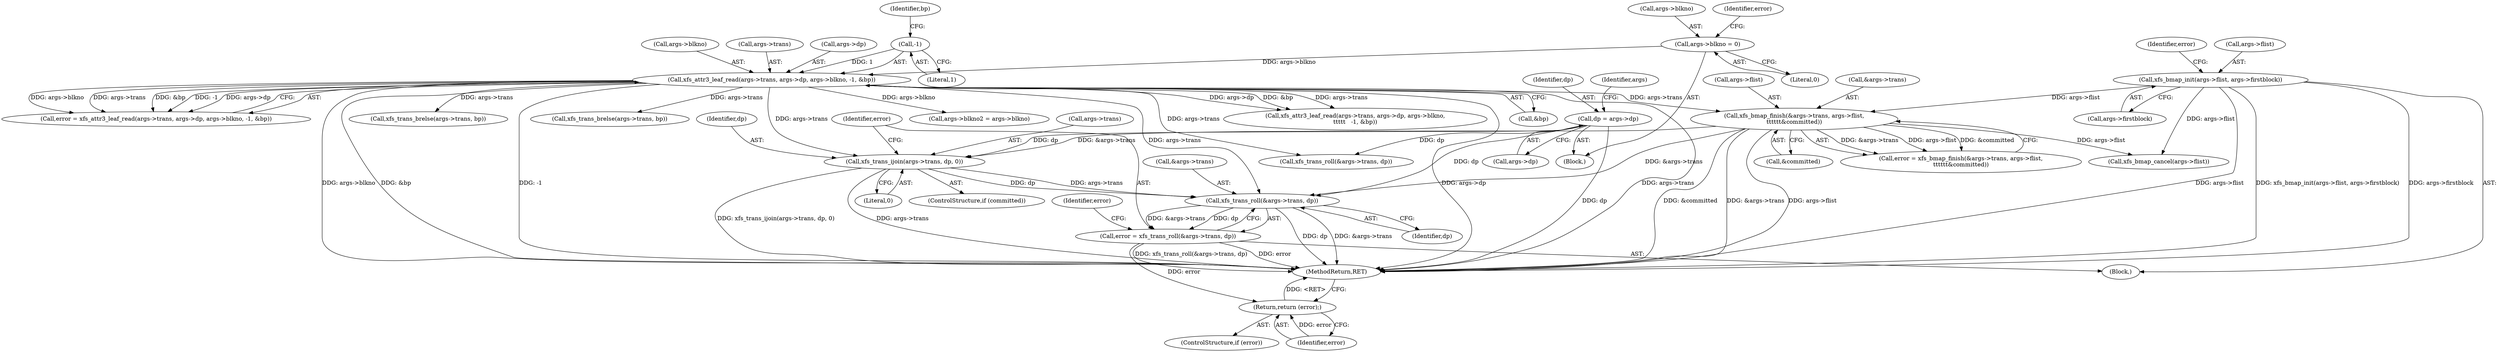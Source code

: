 digraph "0_linux_8275cdd0e7ac550dcce2b3ef6d2fb3b808c1ae59_0@pointer" {
"1000319" [label="(Call,xfs_trans_ijoin(args->trans, dp, 0))"];
"1000291" [label="(Call,xfs_bmap_finish(&args->trans, args->flist,\n\t\t\t\t\t\t&committed))"];
"1000146" [label="(Call,xfs_attr3_leaf_read(args->trans, args->dp, args->blkno, -1, &bp))"];
"1000139" [label="(Call,args->blkno = 0)"];
"1000156" [label="(Call,-1)"];
"1000274" [label="(Call,xfs_bmap_init(args->flist, args->firstblock))"];
"1000134" [label="(Call,dp = args->dp)"];
"1000327" [label="(Call,xfs_trans_roll(&args->trans, dp))"];
"1000325" [label="(Call,error = xfs_trans_roll(&args->trans, dp))"];
"1000335" [label="(Return,return (error);)"];
"1000324" [label="(Literal,0)"];
"1000326" [label="(Identifier,error)"];
"1000274" [label="(Call,xfs_bmap_init(args->flist, args->firstblock))"];
"1000125" [label="(Block,)"];
"1000145" [label="(Identifier,error)"];
"1000291" [label="(Call,xfs_bmap_finish(&args->trans, args->flist,\n\t\t\t\t\t\t&committed))"];
"1000332" [label="(Identifier,dp)"];
"1000299" [label="(Call,&committed)"];
"1000157" [label="(Literal,1)"];
"1000435" [label="(Call,xfs_attr3_leaf_read(args->trans, args->dp, args->blkno,\n\t\t\t\t\t   -1, &bp))"];
"1000278" [label="(Call,args->firstblock)"];
"1000327" [label="(Call,xfs_trans_roll(&args->trans, dp))"];
"1000136" [label="(Call,args->dp)"];
"1000333" [label="(ControlStructure,if (error))"];
"1000144" [label="(Call,error = xfs_attr3_leaf_read(args->trans, args->dp, args->blkno, -1, &bp))"];
"1000180" [label="(Call,xfs_trans_brelse(args->trans, bp))"];
"1000325" [label="(Call,error = xfs_trans_roll(&args->trans, dp))"];
"1000275" [label="(Call,args->flist)"];
"1000311" [label="(Call,xfs_bmap_cancel(args->flist))"];
"1000141" [label="(Identifier,args)"];
"1000319" [label="(Call,xfs_trans_ijoin(args->trans, dp, 0))"];
"1000135" [label="(Identifier,dp)"];
"1000323" [label="(Identifier,dp)"];
"1000328" [label="(Call,&args->trans)"];
"1000147" [label="(Call,args->trans)"];
"1000320" [label="(Call,args->trans)"];
"1000156" [label="(Call,-1)"];
"1000150" [label="(Call,args->dp)"];
"1000345" [label="(Call,xfs_trans_roll(&args->trans, dp))"];
"1000200" [label="(Call,xfs_trans_brelse(args->trans, bp))"];
"1000159" [label="(Identifier,bp)"];
"1000282" [label="(Identifier,error)"];
"1000335" [label="(Return,return (error);)"];
"1000158" [label="(Call,&bp)"];
"1000273" [label="(Block,)"];
"1000334" [label="(Identifier,error)"];
"1000289" [label="(Call,error = xfs_bmap_finish(&args->trans, args->flist,\n\t\t\t\t\t\t&committed))"];
"1000317" [label="(ControlStructure,if (committed))"];
"1000336" [label="(Identifier,error)"];
"1000538" [label="(MethodReturn,RET)"];
"1000214" [label="(Call,args->blkno2 = args->blkno)"];
"1000134" [label="(Call,dp = args->dp)"];
"1000296" [label="(Call,args->flist)"];
"1000139" [label="(Call,args->blkno = 0)"];
"1000143" [label="(Literal,0)"];
"1000146" [label="(Call,xfs_attr3_leaf_read(args->trans, args->dp, args->blkno, -1, &bp))"];
"1000153" [label="(Call,args->blkno)"];
"1000140" [label="(Call,args->blkno)"];
"1000292" [label="(Call,&args->trans)"];
"1000319" -> "1000317"  [label="AST: "];
"1000319" -> "1000324"  [label="CFG: "];
"1000320" -> "1000319"  [label="AST: "];
"1000323" -> "1000319"  [label="AST: "];
"1000324" -> "1000319"  [label="AST: "];
"1000326" -> "1000319"  [label="CFG: "];
"1000319" -> "1000538"  [label="DDG: xfs_trans_ijoin(args->trans, dp, 0)"];
"1000319" -> "1000538"  [label="DDG: args->trans"];
"1000291" -> "1000319"  [label="DDG: &args->trans"];
"1000146" -> "1000319"  [label="DDG: args->trans"];
"1000134" -> "1000319"  [label="DDG: dp"];
"1000319" -> "1000327"  [label="DDG: args->trans"];
"1000319" -> "1000327"  [label="DDG: dp"];
"1000291" -> "1000289"  [label="AST: "];
"1000291" -> "1000299"  [label="CFG: "];
"1000292" -> "1000291"  [label="AST: "];
"1000296" -> "1000291"  [label="AST: "];
"1000299" -> "1000291"  [label="AST: "];
"1000289" -> "1000291"  [label="CFG: "];
"1000291" -> "1000538"  [label="DDG: &args->trans"];
"1000291" -> "1000538"  [label="DDG: args->flist"];
"1000291" -> "1000538"  [label="DDG: &committed"];
"1000291" -> "1000289"  [label="DDG: &args->trans"];
"1000291" -> "1000289"  [label="DDG: args->flist"];
"1000291" -> "1000289"  [label="DDG: &committed"];
"1000146" -> "1000291"  [label="DDG: args->trans"];
"1000274" -> "1000291"  [label="DDG: args->flist"];
"1000291" -> "1000311"  [label="DDG: args->flist"];
"1000291" -> "1000327"  [label="DDG: &args->trans"];
"1000146" -> "1000144"  [label="AST: "];
"1000146" -> "1000158"  [label="CFG: "];
"1000147" -> "1000146"  [label="AST: "];
"1000150" -> "1000146"  [label="AST: "];
"1000153" -> "1000146"  [label="AST: "];
"1000156" -> "1000146"  [label="AST: "];
"1000158" -> "1000146"  [label="AST: "];
"1000144" -> "1000146"  [label="CFG: "];
"1000146" -> "1000538"  [label="DDG: &bp"];
"1000146" -> "1000538"  [label="DDG: args->blkno"];
"1000146" -> "1000538"  [label="DDG: args->dp"];
"1000146" -> "1000538"  [label="DDG: -1"];
"1000146" -> "1000538"  [label="DDG: args->trans"];
"1000146" -> "1000144"  [label="DDG: args->blkno"];
"1000146" -> "1000144"  [label="DDG: args->trans"];
"1000146" -> "1000144"  [label="DDG: &bp"];
"1000146" -> "1000144"  [label="DDG: -1"];
"1000146" -> "1000144"  [label="DDG: args->dp"];
"1000139" -> "1000146"  [label="DDG: args->blkno"];
"1000156" -> "1000146"  [label="DDG: 1"];
"1000146" -> "1000180"  [label="DDG: args->trans"];
"1000146" -> "1000200"  [label="DDG: args->trans"];
"1000146" -> "1000214"  [label="DDG: args->blkno"];
"1000146" -> "1000327"  [label="DDG: args->trans"];
"1000146" -> "1000345"  [label="DDG: args->trans"];
"1000146" -> "1000435"  [label="DDG: args->trans"];
"1000146" -> "1000435"  [label="DDG: args->dp"];
"1000146" -> "1000435"  [label="DDG: &bp"];
"1000139" -> "1000125"  [label="AST: "];
"1000139" -> "1000143"  [label="CFG: "];
"1000140" -> "1000139"  [label="AST: "];
"1000143" -> "1000139"  [label="AST: "];
"1000145" -> "1000139"  [label="CFG: "];
"1000156" -> "1000157"  [label="CFG: "];
"1000157" -> "1000156"  [label="AST: "];
"1000159" -> "1000156"  [label="CFG: "];
"1000274" -> "1000273"  [label="AST: "];
"1000274" -> "1000278"  [label="CFG: "];
"1000275" -> "1000274"  [label="AST: "];
"1000278" -> "1000274"  [label="AST: "];
"1000282" -> "1000274"  [label="CFG: "];
"1000274" -> "1000538"  [label="DDG: args->flist"];
"1000274" -> "1000538"  [label="DDG: xfs_bmap_init(args->flist, args->firstblock)"];
"1000274" -> "1000538"  [label="DDG: args->firstblock"];
"1000274" -> "1000311"  [label="DDG: args->flist"];
"1000134" -> "1000125"  [label="AST: "];
"1000134" -> "1000136"  [label="CFG: "];
"1000135" -> "1000134"  [label="AST: "];
"1000136" -> "1000134"  [label="AST: "];
"1000141" -> "1000134"  [label="CFG: "];
"1000134" -> "1000538"  [label="DDG: dp"];
"1000134" -> "1000327"  [label="DDG: dp"];
"1000134" -> "1000345"  [label="DDG: dp"];
"1000327" -> "1000325"  [label="AST: "];
"1000327" -> "1000332"  [label="CFG: "];
"1000328" -> "1000327"  [label="AST: "];
"1000332" -> "1000327"  [label="AST: "];
"1000325" -> "1000327"  [label="CFG: "];
"1000327" -> "1000538"  [label="DDG: dp"];
"1000327" -> "1000538"  [label="DDG: &args->trans"];
"1000327" -> "1000325"  [label="DDG: &args->trans"];
"1000327" -> "1000325"  [label="DDG: dp"];
"1000325" -> "1000273"  [label="AST: "];
"1000326" -> "1000325"  [label="AST: "];
"1000334" -> "1000325"  [label="CFG: "];
"1000325" -> "1000538"  [label="DDG: error"];
"1000325" -> "1000538"  [label="DDG: xfs_trans_roll(&args->trans, dp)"];
"1000325" -> "1000335"  [label="DDG: error"];
"1000335" -> "1000333"  [label="AST: "];
"1000335" -> "1000336"  [label="CFG: "];
"1000336" -> "1000335"  [label="AST: "];
"1000538" -> "1000335"  [label="CFG: "];
"1000335" -> "1000538"  [label="DDG: <RET>"];
"1000336" -> "1000335"  [label="DDG: error"];
}
